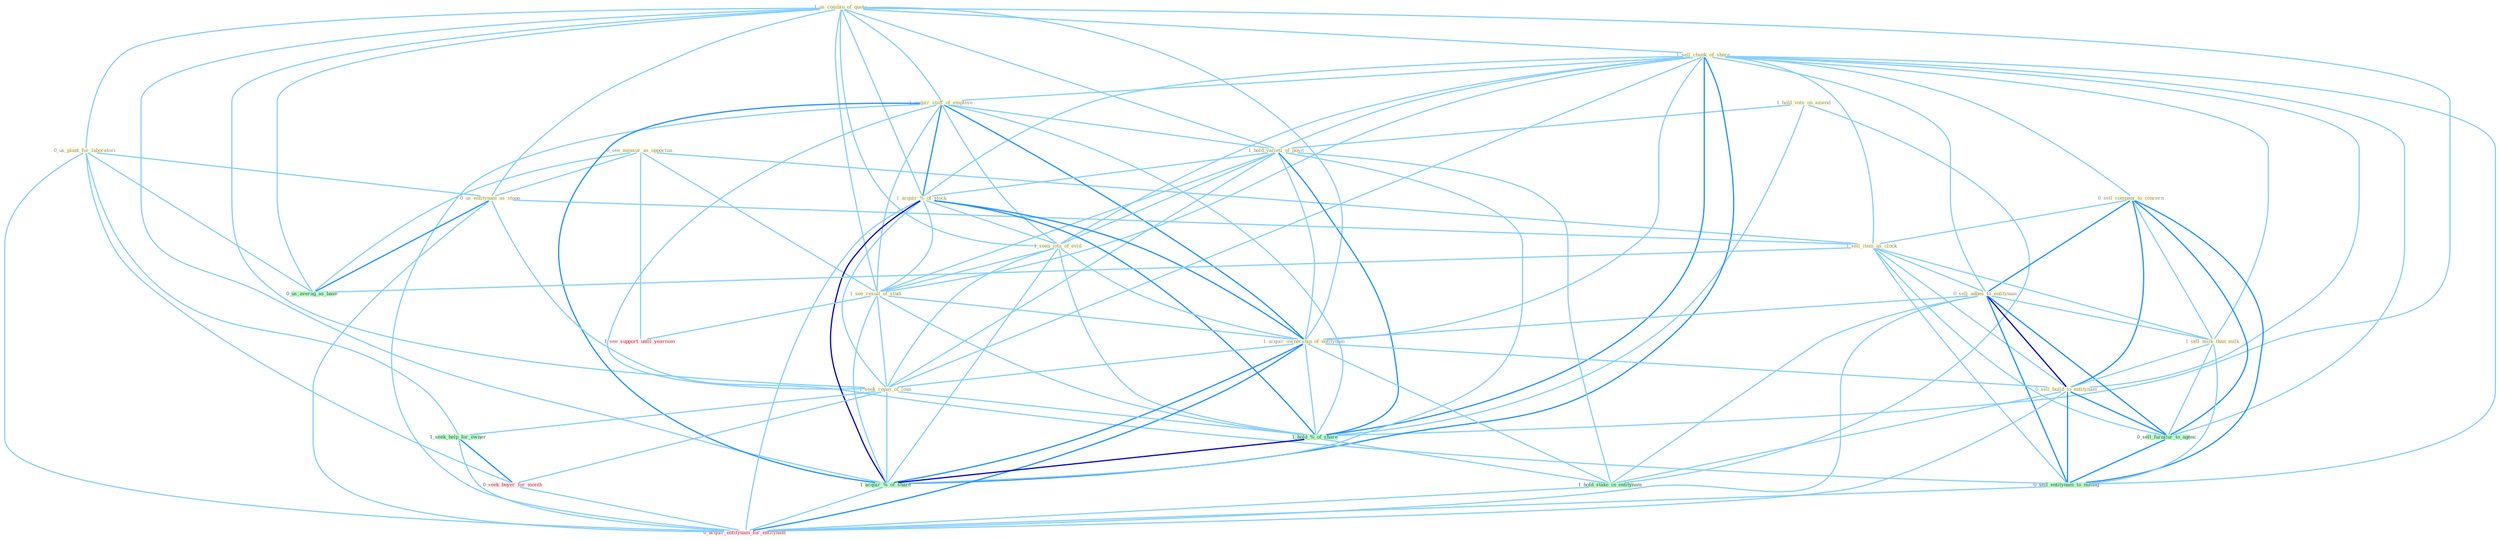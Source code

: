 Graph G{ 
    node
    [shape=polygon,style=filled,width=.5,height=.06,color="#BDFCC9",fixedsize=true,fontsize=4,
    fontcolor="#2f4f4f"];
    {node
    [color="#ffffe0", fontcolor="#8b7d6b"] "0_see_measur_as_opportun " "1_hold_vote_on_amend " "1_us_combin_of_quota " "0_us_plant_for_laboratori " "1_sell_chunk_of_share " "1_acquir_staff_of_employe " "0_sell_compani_to_concern " "1_hold_varieti_of_posit " "0_us_entitynam_as_stone " "1_acquir_%_of_stock " "1_sell_item_as_clock " "1_seen_iota_of_evid " "1_see_result_of_studi " "0_sell_adhes_to_entitynam " "1_acquir_ownership_of_entitynam " "1_sell_milk_than_milk " "0_sell_build_to_entitynam " "1_seek_repay_of_loan "}
{node [color="#fff0f5", fontcolor="#b22222"] "0_seek_buyer_for_month " "1_see_support_until_yearnum " "0_acquir_entitynam_for_entitynam "}
edge [color="#B0E2FF"];

	"0_see_measur_as_opportun " -- "0_us_entitynam_as_stone " [w="1", color="#87cefa" ];
	"0_see_measur_as_opportun " -- "1_sell_item_as_clock " [w="1", color="#87cefa" ];
	"0_see_measur_as_opportun " -- "1_see_result_of_studi " [w="1", color="#87cefa" ];
	"0_see_measur_as_opportun " -- "1_see_support_until_yearnum " [w="1", color="#87cefa" ];
	"0_see_measur_as_opportun " -- "0_us_averag_as_base " [w="1", color="#87cefa" ];
	"1_hold_vote_on_amend " -- "1_hold_varieti_of_posit " [w="1", color="#87cefa" ];
	"1_hold_vote_on_amend " -- "1_hold_%_of_share " [w="1", color="#87cefa" ];
	"1_hold_vote_on_amend " -- "1_hold_stake_in_entitynam " [w="1", color="#87cefa" ];
	"1_us_combin_of_quota " -- "0_us_plant_for_laboratori " [w="1", color="#87cefa" ];
	"1_us_combin_of_quota " -- "1_sell_chunk_of_share " [w="1", color="#87cefa" ];
	"1_us_combin_of_quota " -- "1_acquir_staff_of_employe " [w="1", color="#87cefa" ];
	"1_us_combin_of_quota " -- "1_hold_varieti_of_posit " [w="1", color="#87cefa" ];
	"1_us_combin_of_quota " -- "0_us_entitynam_as_stone " [w="1", color="#87cefa" ];
	"1_us_combin_of_quota " -- "1_acquir_%_of_stock " [w="1", color="#87cefa" ];
	"1_us_combin_of_quota " -- "1_seen_iota_of_evid " [w="1", color="#87cefa" ];
	"1_us_combin_of_quota " -- "1_see_result_of_studi " [w="1", color="#87cefa" ];
	"1_us_combin_of_quota " -- "1_acquir_ownership_of_entitynam " [w="1", color="#87cefa" ];
	"1_us_combin_of_quota " -- "1_seek_repay_of_loan " [w="1", color="#87cefa" ];
	"1_us_combin_of_quota " -- "1_hold_%_of_share " [w="1", color="#87cefa" ];
	"1_us_combin_of_quota " -- "1_acquir_%_of_share " [w="1", color="#87cefa" ];
	"1_us_combin_of_quota " -- "0_us_averag_as_base " [w="1", color="#87cefa" ];
	"0_us_plant_for_laboratori " -- "0_us_entitynam_as_stone " [w="1", color="#87cefa" ];
	"0_us_plant_for_laboratori " -- "1_seek_help_for_owner " [w="1", color="#87cefa" ];
	"0_us_plant_for_laboratori " -- "0_seek_buyer_for_month " [w="1", color="#87cefa" ];
	"0_us_plant_for_laboratori " -- "0_us_averag_as_base " [w="1", color="#87cefa" ];
	"0_us_plant_for_laboratori " -- "0_acquir_entitynam_for_entitynam " [w="1", color="#87cefa" ];
	"1_sell_chunk_of_share " -- "1_acquir_staff_of_employe " [w="1", color="#87cefa" ];
	"1_sell_chunk_of_share " -- "0_sell_compani_to_concern " [w="1", color="#87cefa" ];
	"1_sell_chunk_of_share " -- "1_hold_varieti_of_posit " [w="1", color="#87cefa" ];
	"1_sell_chunk_of_share " -- "1_acquir_%_of_stock " [w="1", color="#87cefa" ];
	"1_sell_chunk_of_share " -- "1_sell_item_as_clock " [w="1", color="#87cefa" ];
	"1_sell_chunk_of_share " -- "1_seen_iota_of_evid " [w="1", color="#87cefa" ];
	"1_sell_chunk_of_share " -- "1_see_result_of_studi " [w="1", color="#87cefa" ];
	"1_sell_chunk_of_share " -- "0_sell_adhes_to_entitynam " [w="1", color="#87cefa" ];
	"1_sell_chunk_of_share " -- "1_acquir_ownership_of_entitynam " [w="1", color="#87cefa" ];
	"1_sell_chunk_of_share " -- "1_sell_milk_than_milk " [w="1", color="#87cefa" ];
	"1_sell_chunk_of_share " -- "0_sell_build_to_entitynam " [w="1", color="#87cefa" ];
	"1_sell_chunk_of_share " -- "1_seek_repay_of_loan " [w="1", color="#87cefa" ];
	"1_sell_chunk_of_share " -- "1_hold_%_of_share " [w="2", color="#1e90ff" , len=0.8];
	"1_sell_chunk_of_share " -- "1_acquir_%_of_share " [w="2", color="#1e90ff" , len=0.8];
	"1_sell_chunk_of_share " -- "0_sell_furnitur_to_agenc " [w="1", color="#87cefa" ];
	"1_sell_chunk_of_share " -- "0_sell_entitynam_to_manag " [w="1", color="#87cefa" ];
	"1_acquir_staff_of_employe " -- "1_hold_varieti_of_posit " [w="1", color="#87cefa" ];
	"1_acquir_staff_of_employe " -- "1_acquir_%_of_stock " [w="2", color="#1e90ff" , len=0.8];
	"1_acquir_staff_of_employe " -- "1_seen_iota_of_evid " [w="1", color="#87cefa" ];
	"1_acquir_staff_of_employe " -- "1_see_result_of_studi " [w="1", color="#87cefa" ];
	"1_acquir_staff_of_employe " -- "1_acquir_ownership_of_entitynam " [w="2", color="#1e90ff" , len=0.8];
	"1_acquir_staff_of_employe " -- "1_seek_repay_of_loan " [w="1", color="#87cefa" ];
	"1_acquir_staff_of_employe " -- "1_hold_%_of_share " [w="1", color="#87cefa" ];
	"1_acquir_staff_of_employe " -- "1_acquir_%_of_share " [w="2", color="#1e90ff" , len=0.8];
	"1_acquir_staff_of_employe " -- "0_acquir_entitynam_for_entitynam " [w="1", color="#87cefa" ];
	"0_sell_compani_to_concern " -- "1_sell_item_as_clock " [w="1", color="#87cefa" ];
	"0_sell_compani_to_concern " -- "0_sell_adhes_to_entitynam " [w="2", color="#1e90ff" , len=0.8];
	"0_sell_compani_to_concern " -- "1_sell_milk_than_milk " [w="1", color="#87cefa" ];
	"0_sell_compani_to_concern " -- "0_sell_build_to_entitynam " [w="2", color="#1e90ff" , len=0.8];
	"0_sell_compani_to_concern " -- "0_sell_furnitur_to_agenc " [w="2", color="#1e90ff" , len=0.8];
	"0_sell_compani_to_concern " -- "0_sell_entitynam_to_manag " [w="2", color="#1e90ff" , len=0.8];
	"1_hold_varieti_of_posit " -- "1_acquir_%_of_stock " [w="1", color="#87cefa" ];
	"1_hold_varieti_of_posit " -- "1_seen_iota_of_evid " [w="1", color="#87cefa" ];
	"1_hold_varieti_of_posit " -- "1_see_result_of_studi " [w="1", color="#87cefa" ];
	"1_hold_varieti_of_posit " -- "1_acquir_ownership_of_entitynam " [w="1", color="#87cefa" ];
	"1_hold_varieti_of_posit " -- "1_seek_repay_of_loan " [w="1", color="#87cefa" ];
	"1_hold_varieti_of_posit " -- "1_hold_%_of_share " [w="2", color="#1e90ff" , len=0.8];
	"1_hold_varieti_of_posit " -- "1_hold_stake_in_entitynam " [w="1", color="#87cefa" ];
	"1_hold_varieti_of_posit " -- "1_acquir_%_of_share " [w="1", color="#87cefa" ];
	"0_us_entitynam_as_stone " -- "1_sell_item_as_clock " [w="1", color="#87cefa" ];
	"0_us_entitynam_as_stone " -- "0_us_averag_as_base " [w="2", color="#1e90ff" , len=0.8];
	"0_us_entitynam_as_stone " -- "0_sell_entitynam_to_manag " [w="1", color="#87cefa" ];
	"0_us_entitynam_as_stone " -- "0_acquir_entitynam_for_entitynam " [w="1", color="#87cefa" ];
	"1_acquir_%_of_stock " -- "1_seen_iota_of_evid " [w="1", color="#87cefa" ];
	"1_acquir_%_of_stock " -- "1_see_result_of_studi " [w="1", color="#87cefa" ];
	"1_acquir_%_of_stock " -- "1_acquir_ownership_of_entitynam " [w="2", color="#1e90ff" , len=0.8];
	"1_acquir_%_of_stock " -- "1_seek_repay_of_loan " [w="1", color="#87cefa" ];
	"1_acquir_%_of_stock " -- "1_hold_%_of_share " [w="2", color="#1e90ff" , len=0.8];
	"1_acquir_%_of_stock " -- "1_acquir_%_of_share " [w="3", color="#0000cd" , len=0.6];
	"1_acquir_%_of_stock " -- "0_acquir_entitynam_for_entitynam " [w="1", color="#87cefa" ];
	"1_sell_item_as_clock " -- "0_sell_adhes_to_entitynam " [w="1", color="#87cefa" ];
	"1_sell_item_as_clock " -- "1_sell_milk_than_milk " [w="1", color="#87cefa" ];
	"1_sell_item_as_clock " -- "0_sell_build_to_entitynam " [w="1", color="#87cefa" ];
	"1_sell_item_as_clock " -- "0_sell_furnitur_to_agenc " [w="1", color="#87cefa" ];
	"1_sell_item_as_clock " -- "0_us_averag_as_base " [w="1", color="#87cefa" ];
	"1_sell_item_as_clock " -- "0_sell_entitynam_to_manag " [w="1", color="#87cefa" ];
	"1_seen_iota_of_evid " -- "1_see_result_of_studi " [w="1", color="#87cefa" ];
	"1_seen_iota_of_evid " -- "1_acquir_ownership_of_entitynam " [w="1", color="#87cefa" ];
	"1_seen_iota_of_evid " -- "1_seek_repay_of_loan " [w="1", color="#87cefa" ];
	"1_seen_iota_of_evid " -- "1_hold_%_of_share " [w="1", color="#87cefa" ];
	"1_seen_iota_of_evid " -- "1_acquir_%_of_share " [w="1", color="#87cefa" ];
	"1_see_result_of_studi " -- "1_acquir_ownership_of_entitynam " [w="1", color="#87cefa" ];
	"1_see_result_of_studi " -- "1_seek_repay_of_loan " [w="1", color="#87cefa" ];
	"1_see_result_of_studi " -- "1_hold_%_of_share " [w="1", color="#87cefa" ];
	"1_see_result_of_studi " -- "1_acquir_%_of_share " [w="1", color="#87cefa" ];
	"1_see_result_of_studi " -- "1_see_support_until_yearnum " [w="1", color="#87cefa" ];
	"0_sell_adhes_to_entitynam " -- "1_acquir_ownership_of_entitynam " [w="1", color="#87cefa" ];
	"0_sell_adhes_to_entitynam " -- "1_sell_milk_than_milk " [w="1", color="#87cefa" ];
	"0_sell_adhes_to_entitynam " -- "0_sell_build_to_entitynam " [w="3", color="#0000cd" , len=0.6];
	"0_sell_adhes_to_entitynam " -- "1_hold_stake_in_entitynam " [w="1", color="#87cefa" ];
	"0_sell_adhes_to_entitynam " -- "0_sell_furnitur_to_agenc " [w="2", color="#1e90ff" , len=0.8];
	"0_sell_adhes_to_entitynam " -- "0_sell_entitynam_to_manag " [w="2", color="#1e90ff" , len=0.8];
	"0_sell_adhes_to_entitynam " -- "0_acquir_entitynam_for_entitynam " [w="1", color="#87cefa" ];
	"1_acquir_ownership_of_entitynam " -- "0_sell_build_to_entitynam " [w="1", color="#87cefa" ];
	"1_acquir_ownership_of_entitynam " -- "1_seek_repay_of_loan " [w="1", color="#87cefa" ];
	"1_acquir_ownership_of_entitynam " -- "1_hold_%_of_share " [w="1", color="#87cefa" ];
	"1_acquir_ownership_of_entitynam " -- "1_hold_stake_in_entitynam " [w="1", color="#87cefa" ];
	"1_acquir_ownership_of_entitynam " -- "1_acquir_%_of_share " [w="2", color="#1e90ff" , len=0.8];
	"1_acquir_ownership_of_entitynam " -- "0_acquir_entitynam_for_entitynam " [w="2", color="#1e90ff" , len=0.8];
	"1_sell_milk_than_milk " -- "0_sell_build_to_entitynam " [w="1", color="#87cefa" ];
	"1_sell_milk_than_milk " -- "0_sell_furnitur_to_agenc " [w="1", color="#87cefa" ];
	"1_sell_milk_than_milk " -- "0_sell_entitynam_to_manag " [w="1", color="#87cefa" ];
	"0_sell_build_to_entitynam " -- "1_hold_stake_in_entitynam " [w="1", color="#87cefa" ];
	"0_sell_build_to_entitynam " -- "0_sell_furnitur_to_agenc " [w="2", color="#1e90ff" , len=0.8];
	"0_sell_build_to_entitynam " -- "0_sell_entitynam_to_manag " [w="2", color="#1e90ff" , len=0.8];
	"0_sell_build_to_entitynam " -- "0_acquir_entitynam_for_entitynam " [w="1", color="#87cefa" ];
	"1_seek_repay_of_loan " -- "1_hold_%_of_share " [w="1", color="#87cefa" ];
	"1_seek_repay_of_loan " -- "1_seek_help_for_owner " [w="1", color="#87cefa" ];
	"1_seek_repay_of_loan " -- "0_seek_buyer_for_month " [w="1", color="#87cefa" ];
	"1_seek_repay_of_loan " -- "1_acquir_%_of_share " [w="1", color="#87cefa" ];
	"1_hold_%_of_share " -- "1_hold_stake_in_entitynam " [w="1", color="#87cefa" ];
	"1_hold_%_of_share " -- "1_acquir_%_of_share " [w="3", color="#0000cd" , len=0.6];
	"1_hold_stake_in_entitynam " -- "0_acquir_entitynam_for_entitynam " [w="1", color="#87cefa" ];
	"1_seek_help_for_owner " -- "0_seek_buyer_for_month " [w="2", color="#1e90ff" , len=0.8];
	"1_seek_help_for_owner " -- "0_acquir_entitynam_for_entitynam " [w="1", color="#87cefa" ];
	"0_seek_buyer_for_month " -- "0_acquir_entitynam_for_entitynam " [w="1", color="#87cefa" ];
	"1_acquir_%_of_share " -- "0_acquir_entitynam_for_entitynam " [w="1", color="#87cefa" ];
	"0_sell_furnitur_to_agenc " -- "0_sell_entitynam_to_manag " [w="2", color="#1e90ff" , len=0.8];
	"0_sell_entitynam_to_manag " -- "0_acquir_entitynam_for_entitynam " [w="1", color="#87cefa" ];
}